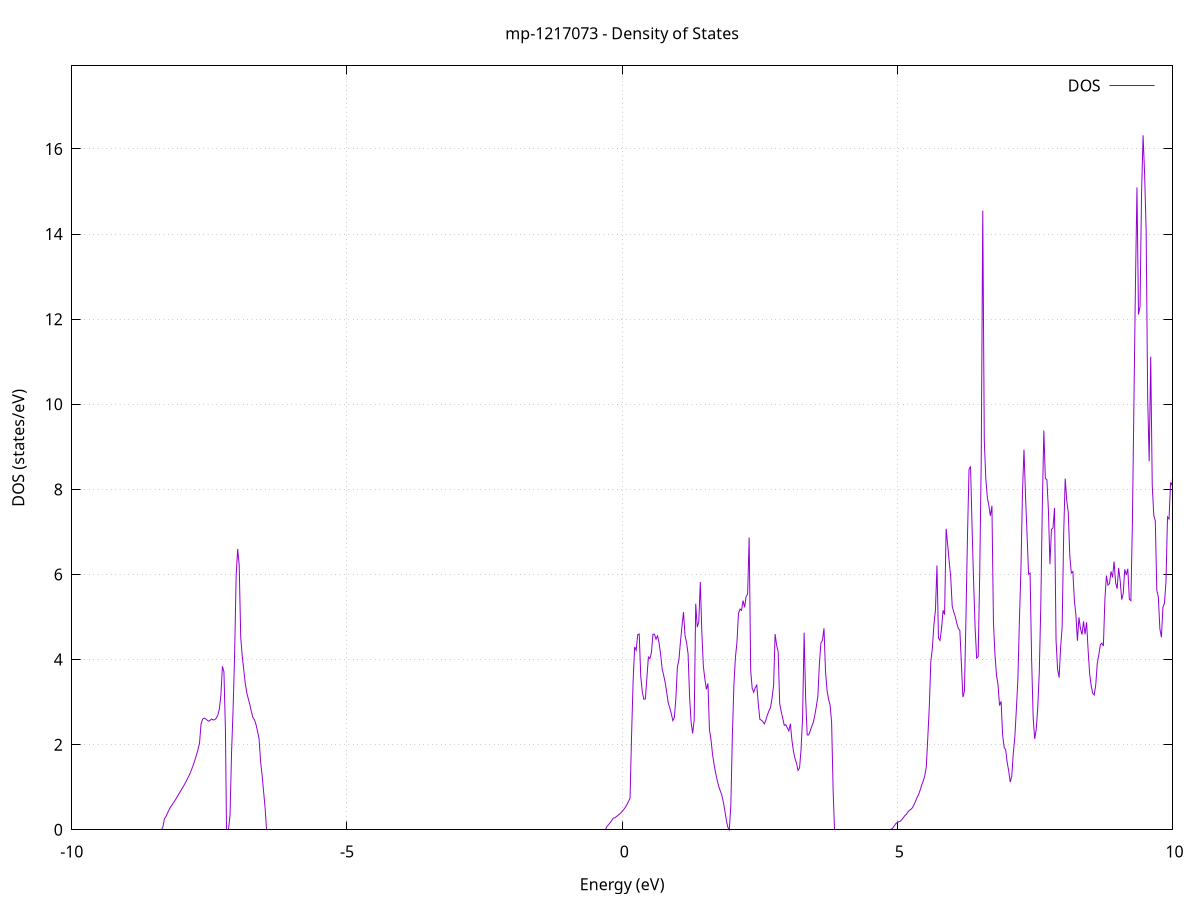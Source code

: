 set title 'mp-1217073 - Density of States'
set xlabel 'Energy (eV)'
set ylabel 'DOS (states/eV)'
set grid
set xrange [-10:10]
set yrange [0:17.953]
set xzeroaxis lt -1
set terminal png size 800,600
set output 'mp-1217073_dos_gnuplot.png'
plot '-' using 1:2 with lines title 'DOS'
-29.013500 0.000000
-28.985700 0.000000
-28.958000 0.000000
-28.930200 0.000000
-28.902500 0.000000
-28.874800 0.000000
-28.847000 0.000000
-28.819300 0.000000
-28.791500 0.000000
-28.763800 0.000000
-28.736100 0.000000
-28.708300 0.000000
-28.680600 0.000000
-28.652800 0.000000
-28.625100 0.000000
-28.597300 0.000000
-28.569600 0.000000
-28.541900 0.000000
-28.514100 0.000000
-28.486400 0.000000
-28.458600 0.000000
-28.430900 0.000000
-28.403100 0.000000
-28.375400 0.000000
-28.347700 0.000000
-28.319900 0.000000
-28.292200 0.000000
-28.264400 0.000000
-28.236700 0.000000
-28.208900 0.000000
-28.181200 0.000000
-28.153500 0.000000
-28.125700 0.000000
-28.098000 0.000000
-28.070200 0.000000
-28.042500 0.000000
-28.014700 0.000000
-27.987000 0.000000
-27.959300 0.000000
-27.931500 0.000000
-27.903800 0.000000
-27.876000 0.000000
-27.848300 0.000000
-27.820500 0.000000
-27.792800 0.000000
-27.765100 0.000000
-27.737300 0.000000
-27.709600 0.000000
-27.681800 0.000000
-27.654100 0.000000
-27.626300 0.000000
-27.598600 0.000000
-27.570900 0.000000
-27.543100 0.000000
-27.515400 0.000000
-27.487600 0.000000
-27.459900 0.000000
-27.432200 0.000000
-27.404400 0.000000
-27.376700 0.000000
-27.348900 0.000000
-27.321200 0.000000
-27.293400 0.000000
-27.265700 0.000000
-27.238000 0.000000
-27.210200 0.000000
-27.182500 0.000000
-27.154700 0.000000
-27.127000 0.000000
-27.099200 0.000000
-27.071500 0.000000
-27.043800 0.000000
-27.016000 0.000000
-26.988300 0.000000
-26.960500 0.000000
-26.932800 0.000000
-26.905000 0.000000
-26.877300 0.000000
-26.849600 0.000000
-26.821800 0.000000
-26.794100 0.000000
-26.766300 0.000000
-26.738600 0.000000
-26.710800 0.000000
-26.683100 0.000000
-26.655400 0.000000
-26.627600 0.000000
-26.599900 0.000000
-26.572100 0.000000
-26.544400 0.000000
-26.516600 0.000000
-26.488900 2.263200
-26.461200 12.007600
-26.433400 28.419900
-26.405700 24.962400
-26.377900 76.908900
-26.350200 57.160800
-26.322400 76.453400
-26.294700 61.469600
-26.267000 30.597400
-26.239200 41.291300
-26.211500 14.433000
-26.183700 80.265800
-26.156000 10.773900
-26.128300 62.231400
-26.100500 0.000000
-26.072800 0.000000
-26.045000 0.000000
-26.017300 0.000000
-25.989500 0.000000
-25.961800 0.000000
-25.934100 0.000000
-25.906300 0.000000
-25.878600 0.000000
-25.850800 0.000000
-25.823100 0.000000
-25.795300 0.000000
-25.767600 0.000000
-25.739900 0.000000
-25.712100 0.000000
-25.684400 0.000000
-25.656600 0.000000
-25.628900 0.000000
-25.601100 0.000000
-25.573400 0.000000
-25.545700 0.000000
-25.517900 0.000000
-25.490200 0.000000
-25.462400 0.000000
-25.434700 0.000000
-25.406900 0.000000
-25.379200 0.000000
-25.351500 0.000000
-25.323700 0.000000
-25.296000 0.000000
-25.268200 0.000000
-25.240500 0.000000
-25.212700 0.000000
-25.185000 0.000000
-25.157300 0.000000
-25.129500 0.000000
-25.101800 0.000000
-25.074000 0.000000
-25.046300 0.000000
-25.018500 0.000000
-24.990800 0.000000
-24.963100 0.000000
-24.935300 0.000000
-24.907600 0.000000
-24.879800 0.000000
-24.852100 0.000000
-24.824400 0.000000
-24.796600 0.000000
-24.768900 0.000000
-24.741100 0.000000
-24.713400 0.000000
-24.685600 0.000000
-24.657900 0.000000
-24.630200 0.000000
-24.602400 0.000000
-24.574700 0.000000
-24.546900 0.000000
-24.519200 0.000000
-24.491400 0.000000
-24.463700 0.000000
-24.436000 0.000000
-24.408200 0.000000
-24.380500 0.000000
-24.352700 0.000000
-24.325000 0.000000
-24.297200 0.000000
-24.269500 0.000000
-24.241800 0.000000
-24.214000 0.000000
-24.186300 0.000000
-24.158500 0.000000
-24.130800 0.000000
-24.103000 0.000000
-24.075300 0.000000
-24.047600 0.000000
-24.019800 0.000000
-23.992100 0.000000
-23.964300 0.000000
-23.936600 0.000000
-23.908800 0.000000
-23.881100 0.000000
-23.853400 0.000000
-23.825600 0.000000
-23.797900 0.000000
-23.770100 0.000000
-23.742400 0.000000
-23.714600 0.000000
-23.686900 0.000000
-23.659200 0.000000
-23.631400 0.000000
-23.603700 0.000000
-23.575900 0.000000
-23.548200 0.000000
-23.520400 0.000000
-23.492700 0.000000
-23.465000 0.000000
-23.437200 0.000000
-23.409500 0.000000
-23.381700 0.000000
-23.354000 0.000000
-23.326300 0.000000
-23.298500 0.000000
-23.270800 0.000000
-23.243000 0.000000
-23.215300 0.000000
-23.187500 0.000000
-23.159800 0.000000
-23.132100 0.000000
-23.104300 0.000000
-23.076600 0.000000
-23.048800 0.000000
-23.021100 0.000000
-22.993300 0.000000
-22.965600 0.000000
-22.937900 0.000000
-22.910100 0.000000
-22.882400 0.000000
-22.854600 0.000000
-22.826900 0.000000
-22.799100 0.000000
-22.771400 0.000000
-22.743700 0.000000
-22.715900 0.000000
-22.688200 0.000000
-22.660400 0.000000
-22.632700 0.000000
-22.604900 0.000000
-22.577200 0.000000
-22.549500 0.000000
-22.521700 0.000000
-22.494000 0.000000
-22.466200 0.000000
-22.438500 0.000000
-22.410700 0.000000
-22.383000 0.000000
-22.355300 0.000000
-22.327500 0.000000
-22.299800 0.000000
-22.272000 0.000000
-22.244300 0.000000
-22.216500 0.000000
-22.188800 0.000000
-22.161100 0.000000
-22.133300 0.000000
-22.105600 0.000000
-22.077800 0.000000
-22.050100 0.000000
-22.022400 0.000000
-21.994600 0.000000
-21.966900 0.000000
-21.939100 0.000000
-21.911400 0.000000
-21.883600 0.000000
-21.855900 0.000000
-21.828200 0.000000
-21.800400 0.000000
-21.772700 0.000000
-21.744900 0.000000
-21.717200 0.000000
-21.689400 0.000000
-21.661700 0.000000
-21.634000 0.000000
-21.606200 0.000000
-21.578500 0.000000
-21.550700 0.000000
-21.523000 0.000000
-21.495200 0.000000
-21.467500 0.000000
-21.439800 0.000000
-21.412000 0.000000
-21.384300 0.000000
-21.356500 0.000000
-21.328800 0.000000
-21.301000 0.000000
-21.273300 0.000000
-21.245600 0.000000
-21.217800 0.000000
-21.190100 0.000000
-21.162300 0.000000
-21.134600 0.000000
-21.106800 0.000000
-21.079100 0.000000
-21.051400 0.000000
-21.023600 0.000000
-20.995900 0.000000
-20.968100 0.000000
-20.940400 0.000000
-20.912600 0.000000
-20.884900 0.000000
-20.857200 0.000000
-20.829400 0.000000
-20.801700 0.000000
-20.773900 0.000000
-20.746200 0.000000
-20.718500 0.000000
-20.690700 0.000000
-20.663000 0.000000
-20.635200 0.000000
-20.607500 0.000000
-20.579700 0.000000
-20.552000 0.000000
-20.524300 0.000000
-20.496500 0.000000
-20.468800 0.000000
-20.441000 0.000000
-20.413300 0.000000
-20.385500 0.000000
-20.357800 0.000000
-20.330100 0.000000
-20.302300 0.000000
-20.274600 0.000000
-20.246800 0.000000
-20.219100 0.000000
-20.191300 0.000000
-20.163600 0.000000
-20.135900 0.000000
-20.108100 0.000000
-20.080400 0.000000
-20.052600 0.000000
-20.024900 0.000000
-19.997100 0.000000
-19.969400 0.000000
-19.941700 0.000000
-19.913900 0.000000
-19.886200 0.000000
-19.858400 0.000000
-19.830700 0.000000
-19.802900 0.000000
-19.775200 0.000000
-19.747500 0.000000
-19.719700 0.000000
-19.692000 0.000000
-19.664200 0.000000
-19.636500 0.000000
-19.608700 0.000000
-19.581000 0.000000
-19.553300 0.000000
-19.525500 0.000000
-19.497800 0.000000
-19.470000 0.000000
-19.442300 0.000000
-19.414600 0.000000
-19.386800 0.000000
-19.359100 0.000000
-19.331300 0.000000
-19.303600 0.000000
-19.275800 0.000000
-19.248100 0.000000
-19.220400 0.000000
-19.192600 0.000000
-19.164900 0.000000
-19.137100 0.000000
-19.109400 0.000000
-19.081600 0.000000
-19.053900 0.000000
-19.026200 0.000000
-18.998400 0.000000
-18.970700 0.000000
-18.942900 0.000000
-18.915200 0.000000
-18.887400 0.000000
-18.859700 0.000000
-18.832000 0.000000
-18.804200 0.000000
-18.776500 0.000000
-18.748700 0.000000
-18.721000 0.000000
-18.693200 0.000000
-18.665500 0.000000
-18.637800 0.000000
-18.610000 0.000000
-18.582300 0.000000
-18.554500 0.000000
-18.526800 0.000000
-18.499000 0.000000
-18.471300 0.000000
-18.443600 0.000000
-18.415800 0.000000
-18.388100 0.000000
-18.360300 0.000000
-18.332600 0.000000
-18.304800 0.000000
-18.277100 0.000000
-18.249400 0.000000
-18.221600 0.000000
-18.193900 0.000000
-18.166100 0.000000
-18.138400 0.000000
-18.110700 0.000000
-18.082900 0.000000
-18.055200 0.000000
-18.027400 0.000000
-17.999700 0.000000
-17.971900 0.000000
-17.944200 0.000000
-17.916500 0.000000
-17.888700 0.000000
-17.861000 0.000000
-17.833200 0.000000
-17.805500 0.000000
-17.777700 0.000000
-17.750000 0.000000
-17.722300 0.000000
-17.694500 0.000000
-17.666800 0.000000
-17.639000 0.000000
-17.611300 0.000000
-17.583500 0.000000
-17.555800 0.000000
-17.528100 0.000000
-17.500300 0.000000
-17.472600 0.000000
-17.444800 0.000000
-17.417100 0.000000
-17.389300 0.000000
-17.361600 0.000000
-17.333900 0.000000
-17.306100 0.000000
-17.278400 0.000000
-17.250600 0.000000
-17.222900 0.000000
-17.195100 0.000000
-17.167400 0.000000
-17.139700 0.000000
-17.111900 0.000000
-17.084200 0.000000
-17.056400 0.000000
-17.028700 0.000000
-17.000900 0.000000
-16.973200 0.000000
-16.945500 0.000000
-16.917700 0.000000
-16.890000 0.000000
-16.862200 0.000000
-16.834500 0.000000
-16.806800 0.000000
-16.779000 0.000000
-16.751300 0.000000
-16.723500 0.000000
-16.695800 0.000000
-16.668000 0.000000
-16.640300 0.000000
-16.612600 0.000000
-16.584800 0.000000
-16.557100 0.000000
-16.529300 0.000000
-16.501600 0.000000
-16.473800 0.000000
-16.446100 0.000000
-16.418400 0.000000
-16.390600 0.000000
-16.362900 0.000000
-16.335100 0.000000
-16.307400 0.000000
-16.279600 0.000000
-16.251900 0.000000
-16.224200 0.000000
-16.196400 0.000000
-16.168700 0.000000
-16.140900 0.000000
-16.113200 0.000000
-16.085400 0.000000
-16.057700 0.000000
-16.030000 0.000000
-16.002200 0.000000
-15.974500 0.000000
-15.946700 0.000000
-15.919000 0.000000
-15.891200 0.000000
-15.863500 0.000000
-15.835800 0.000000
-15.808000 0.000000
-15.780300 0.000000
-15.752500 0.000000
-15.724800 0.000000
-15.697000 0.000000
-15.669300 0.000000
-15.641600 0.000000
-15.613800 0.000000
-15.586100 0.000000
-15.558300 0.000000
-15.530600 0.000000
-15.502900 0.000000
-15.475100 0.000000
-15.447400 0.000000
-15.419600 0.000000
-15.391900 0.000000
-15.364100 0.000000
-15.336400 0.000000
-15.308700 0.000000
-15.280900 0.000000
-15.253200 0.000000
-15.225400 0.000000
-15.197700 0.000000
-15.169900 0.000000
-15.142200 0.000000
-15.114500 0.000000
-15.086700 0.000000
-15.059000 0.000000
-15.031200 0.000000
-15.003500 0.000000
-14.975700 0.000000
-14.948000 0.000000
-14.920300 0.000000
-14.892500 0.000000
-14.864800 0.000000
-14.837000 0.000000
-14.809300 0.000000
-14.781500 0.000000
-14.753800 0.000000
-14.726100 0.000000
-14.698300 0.000000
-14.670600 0.000000
-14.642800 0.000000
-14.615100 0.000000
-14.587300 0.000000
-14.559600 0.000000
-14.531900 0.000000
-14.504100 0.000000
-14.476400 0.000000
-14.448600 0.000000
-14.420900 0.000000
-14.393100 0.000000
-14.365400 0.000000
-14.337700 0.000000
-14.309900 0.000000
-14.282200 0.000000
-14.254400 0.000000
-14.226700 0.000000
-14.199000 0.000000
-14.171200 0.000000
-14.143500 0.000000
-14.115700 0.000000
-14.088000 0.000000
-14.060200 0.000000
-14.032500 0.000000
-14.004800 0.000000
-13.977000 0.000000
-13.949300 0.000000
-13.921500 0.000000
-13.893800 0.000000
-13.866000 0.000000
-13.838300 0.000000
-13.810600 0.000000
-13.782800 0.000000
-13.755100 0.000000
-13.727300 0.000000
-13.699600 0.000000
-13.671800 0.000000
-13.644100 0.000000
-13.616400 0.000000
-13.588600 0.000000
-13.560900 0.000000
-13.533100 0.000000
-13.505400 0.000000
-13.477600 0.000000
-13.449900 0.000000
-13.422200 0.000000
-13.394400 0.000000
-13.366700 0.000000
-13.338900 0.000000
-13.311200 0.000000
-13.283400 0.000000
-13.255700 0.000000
-13.228000 0.000000
-13.200200 0.000000
-13.172500 0.000000
-13.144700 0.000000
-13.117000 0.000000
-13.089200 0.000000
-13.061500 0.000000
-13.033800 0.000000
-13.006000 0.000000
-12.978300 0.000000
-12.950500 0.000000
-12.922800 0.000000
-12.895100 0.000000
-12.867300 0.000000
-12.839600 0.000000
-12.811800 0.000000
-12.784100 0.000000
-12.756300 0.000000
-12.728600 0.000000
-12.700900 0.000000
-12.673100 0.000000
-12.645400 0.000000
-12.617600 0.000000
-12.589900 0.000000
-12.562100 0.000000
-12.534400 0.000000
-12.506700 0.000000
-12.478900 0.000000
-12.451200 0.000000
-12.423400 0.000000
-12.395700 0.000000
-12.367900 0.000000
-12.340200 0.000000
-12.312500 0.000000
-12.284700 0.000000
-12.257000 0.000000
-12.229200 0.000000
-12.201500 0.000000
-12.173700 0.000000
-12.146000 0.000000
-12.118300 0.000000
-12.090500 0.000000
-12.062800 0.000000
-12.035000 0.000000
-12.007300 0.000000
-11.979500 0.000000
-11.951800 0.000000
-11.924100 0.000000
-11.896300 0.000000
-11.868600 0.000000
-11.840800 0.000000
-11.813100 0.000000
-11.785300 0.000000
-11.757600 0.000000
-11.729900 0.000000
-11.702100 0.000000
-11.674400 0.000000
-11.646600 0.000000
-11.618900 0.000000
-11.591200 0.000000
-11.563400 0.000000
-11.535700 0.000000
-11.507900 0.000000
-11.480200 0.000000
-11.452400 0.000000
-11.424700 0.000000
-11.397000 0.000000
-11.369200 0.000000
-11.341500 0.000000
-11.313700 0.000000
-11.286000 0.000000
-11.258200 0.000000
-11.230500 0.000000
-11.202800 0.000000
-11.175000 0.000000
-11.147300 0.000000
-11.119500 0.000000
-11.091800 0.000000
-11.064000 0.000000
-11.036300 0.000000
-11.008600 0.000000
-10.980800 0.000000
-10.953100 0.000000
-10.925300 0.000000
-10.897600 0.000000
-10.869800 0.000000
-10.842100 0.000000
-10.814400 0.000000
-10.786600 0.000000
-10.758900 0.000000
-10.731100 0.000000
-10.703400 0.000000
-10.675600 0.000000
-10.647900 0.000000
-10.620200 0.000000
-10.592400 0.000000
-10.564700 0.000000
-10.536900 0.000000
-10.509200 0.000000
-10.481400 0.000000
-10.453700 0.000000
-10.426000 0.000000
-10.398200 0.000000
-10.370500 0.000000
-10.342700 0.000000
-10.315000 0.000000
-10.287300 0.000000
-10.259500 0.000000
-10.231800 0.000000
-10.204000 0.000000
-10.176300 0.000000
-10.148500 0.000000
-10.120800 0.000000
-10.093100 0.000000
-10.065300 0.000000
-10.037600 0.000000
-10.009800 0.000000
-9.982100 0.000000
-9.954300 0.000000
-9.926600 0.000000
-9.898900 0.000000
-9.871100 0.000000
-9.843400 0.000000
-9.815600 0.000000
-9.787900 0.000000
-9.760100 0.000000
-9.732400 0.000000
-9.704700 0.000000
-9.676900 0.000000
-9.649200 0.000000
-9.621400 0.000000
-9.593700 0.000000
-9.565900 0.000000
-9.538200 0.000000
-9.510500 0.000000
-9.482700 0.000000
-9.455000 0.000000
-9.427200 0.000000
-9.399500 0.000000
-9.371700 0.000000
-9.344000 0.000000
-9.316300 0.000000
-9.288500 0.000000
-9.260800 0.000000
-9.233000 0.000000
-9.205300 0.000000
-9.177500 0.000000
-9.149800 0.000000
-9.122100 0.000000
-9.094300 0.000000
-9.066600 0.000000
-9.038800 0.000000
-9.011100 0.000000
-8.983400 0.000000
-8.955600 0.000000
-8.927900 0.000000
-8.900100 0.000000
-8.872400 0.000000
-8.844600 0.000000
-8.816900 0.000000
-8.789200 0.000000
-8.761400 0.000000
-8.733700 0.000000
-8.705900 0.000000
-8.678200 0.000000
-8.650400 0.000000
-8.622700 0.000000
-8.595000 0.000000
-8.567200 0.000000
-8.539500 0.000000
-8.511700 0.000000
-8.484000 0.000000
-8.456200 0.000000
-8.428500 0.000000
-8.400800 0.000000
-8.373000 0.000000
-8.345300 0.061100
-8.317500 0.258700
-8.289800 0.311700
-8.262000 0.388000
-8.234300 0.464200
-8.206600 0.533900
-8.178800 0.584600
-8.151100 0.641200
-8.123300 0.692500
-8.095600 0.752200
-8.067800 0.815100
-8.040100 0.874800
-8.012400 0.933600
-7.984600 0.993500
-7.956900 1.056400
-7.929100 1.122800
-7.901400 1.191400
-7.873600 1.262200
-7.845900 1.342100
-7.818200 1.434200
-7.790400 1.533700
-7.762700 1.640100
-7.734900 1.757100
-7.707200 1.884400
-7.679500 2.033800
-7.651700 2.483300
-7.624000 2.599000
-7.596200 2.625400
-7.568500 2.605300
-7.540700 2.576700
-7.513000 2.552000
-7.485300 2.573200
-7.457500 2.605200
-7.429800 2.579400
-7.402000 2.589400
-7.374300 2.626000
-7.346500 2.696900
-7.318800 2.836700
-7.291100 3.160200
-7.263300 3.841100
-7.235600 3.715200
-7.207800 2.310200
-7.180100 0.000000
-7.152300 0.000000
-7.124600 0.350400
-7.096900 1.825400
-7.069100 2.838700
-7.041400 4.116600
-7.013600 5.965600
-6.985900 6.599100
-6.958100 6.214100
-6.930400 4.521700
-6.902700 4.077600
-6.874900 3.749200
-6.847200 3.434500
-6.819400 3.210700
-6.791700 3.074200
-6.763900 2.934200
-6.736200 2.771700
-6.708500 2.636300
-6.680700 2.586300
-6.653000 2.474600
-6.625200 2.317700
-6.597500 2.146100
-6.569700 1.613300
-6.542000 1.280100
-6.514300 0.892600
-6.486500 0.498500
-6.458800 0.000000
-6.431000 0.000000
-6.403300 0.000000
-6.375600 0.000000
-6.347800 0.000000
-6.320100 0.000000
-6.292300 0.000000
-6.264600 0.000000
-6.236800 0.000000
-6.209100 0.000000
-6.181400 0.000000
-6.153600 0.000000
-6.125900 0.000000
-6.098100 0.000000
-6.070400 0.000000
-6.042600 0.000000
-6.014900 0.000000
-5.987200 0.000000
-5.959400 0.000000
-5.931700 0.000000
-5.903900 0.000000
-5.876200 0.000000
-5.848400 0.000000
-5.820700 0.000000
-5.793000 0.000000
-5.765200 0.000000
-5.737500 0.000000
-5.709700 0.000000
-5.682000 0.000000
-5.654200 0.000000
-5.626500 0.000000
-5.598800 0.000000
-5.571000 0.000000
-5.543300 0.000000
-5.515500 0.000000
-5.487800 0.000000
-5.460000 0.000000
-5.432300 0.000000
-5.404600 0.000000
-5.376800 0.000000
-5.349100 0.000000
-5.321300 0.000000
-5.293600 0.000000
-5.265800 0.000000
-5.238100 0.000000
-5.210400 0.000000
-5.182600 0.000000
-5.154900 0.000000
-5.127100 0.000000
-5.099400 0.000000
-5.071700 0.000000
-5.043900 0.000000
-5.016200 0.000000
-4.988400 0.000000
-4.960700 0.000000
-4.932900 0.000000
-4.905200 0.000000
-4.877500 0.000000
-4.849700 0.000000
-4.822000 0.000000
-4.794200 0.000000
-4.766500 0.000000
-4.738700 0.000000
-4.711000 0.000000
-4.683300 0.000000
-4.655500 0.000000
-4.627800 0.000000
-4.600000 0.000000
-4.572300 0.000000
-4.544500 0.000000
-4.516800 0.000000
-4.489100 0.000000
-4.461300 0.000000
-4.433600 0.000000
-4.405800 0.000000
-4.378100 0.000000
-4.350300 0.000000
-4.322600 0.000000
-4.294900 0.000000
-4.267100 0.000000
-4.239400 0.000000
-4.211600 0.000000
-4.183900 0.000000
-4.156100 0.000000
-4.128400 0.000000
-4.100700 0.000000
-4.072900 0.000000
-4.045200 0.000000
-4.017400 0.000000
-3.989700 0.000000
-3.961900 0.000000
-3.934200 0.000000
-3.906500 0.000000
-3.878700 0.000000
-3.851000 0.000000
-3.823200 0.000000
-3.795500 0.000000
-3.767800 0.000000
-3.740000 0.000000
-3.712300 0.000000
-3.684500 0.000000
-3.656800 0.000000
-3.629000 0.000000
-3.601300 0.000000
-3.573600 0.000000
-3.545800 0.000000
-3.518100 0.000000
-3.490300 0.000000
-3.462600 0.000000
-3.434800 0.000000
-3.407100 0.000000
-3.379400 0.000000
-3.351600 0.000000
-3.323900 0.000000
-3.296100 0.000000
-3.268400 0.000000
-3.240600 0.000000
-3.212900 0.000000
-3.185200 0.000000
-3.157400 0.000000
-3.129700 0.000000
-3.101900 0.000000
-3.074200 0.000000
-3.046400 0.000000
-3.018700 0.000000
-2.991000 0.000000
-2.963200 0.000000
-2.935500 0.000000
-2.907700 0.000000
-2.880000 0.000000
-2.852200 0.000000
-2.824500 0.000000
-2.796800 0.000000
-2.769000 0.000000
-2.741300 0.000000
-2.713500 0.000000
-2.685800 0.000000
-2.658000 0.000000
-2.630300 0.000000
-2.602600 0.000000
-2.574800 0.000000
-2.547100 0.000000
-2.519300 0.000000
-2.491600 0.000000
-2.463900 0.000000
-2.436100 0.000000
-2.408400 0.000000
-2.380600 0.000000
-2.352900 0.000000
-2.325100 0.000000
-2.297400 0.000000
-2.269700 0.000000
-2.241900 0.000000
-2.214200 0.000000
-2.186400 0.000000
-2.158700 0.000000
-2.130900 0.000000
-2.103200 0.000000
-2.075500 0.000000
-2.047700 0.000000
-2.020000 0.000000
-1.992200 0.000000
-1.964500 0.000000
-1.936700 0.000000
-1.909000 0.000000
-1.881300 0.000000
-1.853500 0.000000
-1.825800 0.000000
-1.798000 0.000000
-1.770300 0.000000
-1.742500 0.000000
-1.714800 0.000000
-1.687100 0.000000
-1.659300 0.000000
-1.631600 0.000000
-1.603800 0.000000
-1.576100 0.000000
-1.548300 0.000000
-1.520600 0.000000
-1.492900 0.000000
-1.465100 0.000000
-1.437400 0.000000
-1.409600 0.000000
-1.381900 0.000000
-1.354100 0.000000
-1.326400 0.000000
-1.298700 0.000000
-1.270900 0.000000
-1.243200 0.000000
-1.215400 0.000000
-1.187700 0.000000
-1.160000 0.000000
-1.132200 0.000000
-1.104500 0.000000
-1.076700 0.000000
-1.049000 0.000000
-1.021200 0.000000
-0.993500 0.000000
-0.965800 0.000000
-0.938000 0.000000
-0.910300 0.000000
-0.882500 0.000000
-0.854800 0.000000
-0.827000 0.000000
-0.799300 0.000000
-0.771600 0.000000
-0.743800 0.000000
-0.716100 0.000000
-0.688300 0.000000
-0.660600 0.000000
-0.632800 0.000000
-0.605100 0.000000
-0.577400 0.000000
-0.549600 0.000000
-0.521900 0.000000
-0.494100 0.000000
-0.466400 0.000000
-0.438600 0.000000
-0.410900 0.000000
-0.383200 0.000000
-0.355400 0.000000
-0.327700 0.000000
-0.299900 0.000000
-0.272200 0.084900
-0.244400 0.124300
-0.216700 0.169100
-0.189000 0.219300
-0.161200 0.274800
-0.133500 0.279600
-0.105700 0.309200
-0.078000 0.337400
-0.050200 0.364000
-0.022500 0.399100
0.005200 0.439200
0.033000 0.482700
0.060700 0.533600
0.088500 0.597900
0.116200 0.667600
0.143900 0.748800
0.171700 2.233000
0.199400 3.498300
0.227200 4.296000
0.254900 4.220200
0.282700 4.584800
0.310400 4.601700
0.338100 3.599000
0.365900 3.243900
0.393600 3.067700
0.421400 3.074600
0.449100 3.562000
0.476900 4.059400
0.504600 4.021200
0.532300 4.171700
0.560100 4.595600
0.587800 4.593800
0.615600 4.477300
0.643300 4.557100
0.671100 4.393300
0.698800 4.126700
0.726500 3.784000
0.754300 3.631200
0.782000 3.455900
0.809800 3.227100
0.837500 2.981800
0.865300 2.864500
0.893000 2.732600
0.920700 2.564800
0.948500 2.640900
0.976200 3.084300
1.004000 3.830100
1.031700 3.996500
1.059500 4.419900
1.087200 4.780600
1.114900 5.118700
1.142700 4.561700
1.170400 4.401600
1.198200 4.132000
1.225900 3.114800
1.253700 2.517800
1.281400 2.264700
1.309100 2.583500
1.336900 5.313200
1.364600 4.762800
1.392400 4.886300
1.420100 5.823900
1.447800 4.638400
1.475600 3.841200
1.503300 3.537300
1.531100 3.301400
1.558800 3.441200
1.586600 2.344700
1.614300 2.127300
1.642000 1.774800
1.669800 1.542100
1.697500 1.340500
1.725300 1.172900
1.753000 1.031800
1.780800 0.922500
1.808500 0.827200
1.836200 0.667900
1.864000 0.462700
1.891700 0.238800
1.919500 0.063500
1.947200 0.000000
1.975000 0.580300
2.002700 2.211000
2.030400 3.395500
2.058200 4.051800
2.085900 4.403700
2.113700 5.084400
2.141400 5.187700
2.169200 5.154900
2.196900 5.387300
2.224600 5.228300
2.252400 5.478400
2.280100 5.541700
2.307900 6.869400
2.335600 3.742200
2.363400 3.319600
2.391100 3.233400
2.418800 3.346000
2.446600 3.400200
2.474300 2.955200
2.502100 2.596200
2.529800 2.576300
2.557600 2.539600
2.585300 2.489100
2.613000 2.586200
2.640800 2.704000
2.668500 2.797900
2.696300 2.874200
2.724000 3.101000
2.751700 3.391100
2.779500 4.600100
2.807200 4.335400
2.835000 4.181300
2.862700 2.967900
2.890500 2.777500
2.918200 2.616300
2.945900 2.454200
2.973700 2.470400
3.001400 2.394700
3.029200 2.322600
3.056900 2.491700
3.084700 2.106500
3.112400 1.847900
3.140100 1.676900
3.167900 1.567900
3.195600 1.396100
3.223400 1.452900
3.251100 1.894200
3.278900 2.646500
3.306600 4.633500
3.334300 3.091500
3.362100 2.229000
3.389800 2.228500
3.417600 2.323300
3.445300 2.433000
3.473100 2.522900
3.500800 2.693000
3.528500 2.900700
3.556300 3.135500
3.584000 3.905400
3.611800 4.391200
3.639500 4.452600
3.667300 4.734300
3.695000 3.726400
3.722700 3.279700
3.750500 3.065700
3.778200 2.934700
3.806000 2.528800
3.833700 0.914500
3.861500 0.000000
3.889200 0.000000
3.916900 0.000000
3.944700 0.000000
3.972400 0.000000
4.000200 0.000000
4.027900 0.000000
4.055600 0.000000
4.083400 0.000000
4.111100 0.000000
4.138900 0.000000
4.166600 0.000000
4.194400 0.000000
4.222100 0.000000
4.249800 0.000000
4.277600 0.000000
4.305300 0.000000
4.333100 0.000000
4.360800 0.000000
4.388600 0.000000
4.416300 0.000000
4.444000 0.000000
4.471800 0.000000
4.499500 0.000000
4.527300 0.000000
4.555000 0.000000
4.582800 0.000000
4.610500 0.000000
4.638200 0.000000
4.666000 0.000000
4.693700 0.000000
4.721500 0.000000
4.749200 0.000000
4.777000 0.000000
4.804700 0.000000
4.832400 0.000000
4.860200 0.002500
4.887900 0.014900
4.915700 0.037800
4.943400 0.087300
4.971200 0.142700
4.998900 0.171900
5.026600 0.186800
5.054400 0.199200
5.082100 0.237900
5.109900 0.283100
5.137600 0.335000
5.165400 0.363800
5.193100 0.420200
5.220800 0.459100
5.248600 0.480600
5.276300 0.522100
5.304100 0.592100
5.331800 0.672300
5.359500 0.761200
5.387300 0.831500
5.415000 0.933500
5.442800 1.053800
5.470500 1.144200
5.498300 1.270000
5.526000 1.472500
5.553700 2.159800
5.581500 2.909400
5.609200 3.959300
5.637000 4.267100
5.664700 4.820000
5.692500 5.154500
5.720200 6.209900
5.747900 4.504600
5.775700 4.450100
5.803400 4.729700
5.831200 5.158600
5.858900 5.056500
5.886700 7.075100
5.914400 6.702200
5.942100 6.311900
5.969900 5.950400
5.997600 5.251300
6.025400 5.115900
6.053100 5.008900
6.080900 4.851000
6.108600 4.732300
6.136300 4.684100
6.164100 3.906800
6.191800 3.118000
6.219600 3.260200
6.247300 4.986400
6.275100 6.915200
6.302800 8.468200
6.330500 8.540300
6.358300 7.102800
6.386000 5.825900
6.413800 4.740000
6.441500 4.035700
6.469300 4.071200
6.497000 5.990500
6.524700 8.670500
6.552500 14.550100
6.580200 9.148200
6.608000 8.245800
6.635700 7.811000
6.663400 7.615300
6.691200 7.378000
6.718900 7.614300
6.746700 4.867200
6.774400 4.113800
6.802200 3.627800
6.829900 3.404700
6.857600 2.920100
6.885400 3.019800
6.913100 2.237100
6.940900 1.940000
6.968600 1.879900
6.996400 1.581800
7.024100 1.379400
7.051800 1.122200
7.079600 1.258200
7.107300 1.801700
7.135100 2.174300
7.162800 2.829000
7.190600 3.530000
7.218300 4.923400
7.246000 6.114800
7.273800 7.924700
7.301500 8.933400
7.329300 7.848700
7.357000 6.950400
7.384800 6.007700
7.412500 6.032900
7.440200 4.005200
7.468000 2.648300
7.495700 2.137100
7.523500 2.357700
7.551200 2.860300
7.579000 3.684800
7.606700 5.242000
7.634400 7.589200
7.662200 9.382600
7.689900 8.255100
7.717700 8.227500
7.745400 7.509900
7.773200 6.241700
7.800900 7.058300
7.828600 7.095700
7.856400 7.563500
7.884100 4.452100
7.911900 3.778600
7.939600 3.577100
7.967300 4.285100
7.995100 4.770800
8.022800 6.958000
8.050600 8.253600
8.078300 7.736300
8.106100 7.463000
8.133800 6.438100
8.161500 6.035000
8.189300 6.068300
8.217000 5.388700
8.244800 5.050600
8.272500 4.441200
8.300300 4.992600
8.328000 4.725500
8.355700 4.587200
8.383500 4.898200
8.411200 4.594500
8.439000 4.876700
8.466700 4.222600
8.494500 3.662900
8.522200 3.390700
8.549900 3.210200
8.577700 3.168800
8.605400 3.405000
8.633200 3.912800
8.660900 4.112200
8.688700 4.345700
8.716400 4.387000
8.744100 4.318300
8.771900 5.418900
8.799600 5.974200
8.827400 5.750300
8.855100 5.782900
8.882900 6.072900
8.910600 5.930700
8.938300 6.304700
8.966100 5.806200
8.993800 5.665000
9.021600 6.153700
9.049300 5.853900
9.077100 5.408800
9.104800 5.549500
9.132500 6.121900
9.160300 5.991300
9.188000 6.135400
9.215800 5.419500
9.243500 5.384100
9.271200 7.192100
9.299000 10.019200
9.326700 12.805900
9.354500 15.094700
9.382200 12.110200
9.410000 12.300200
9.437700 14.947200
9.465400 16.321300
9.493200 15.413700
9.520900 14.097000
9.548700 10.163400
9.576400 8.662400
9.604200 11.119900
9.631900 8.099000
9.659600 7.387600
9.687400 7.258700
9.715100 5.626400
9.742900 5.470300
9.770600 4.723000
9.798400 4.526000
9.826100 5.229800
9.853800 5.323600
9.881600 5.835800
9.909300 7.351900
9.937100 7.302300
9.964800 8.164700
9.992600 8.094800
10.020300 8.777600
10.048000 5.472800
10.075800 4.732200
10.103500 4.423000
10.131300 3.646700
10.159000 3.023400
10.186800 2.995200
10.214500 3.050400
10.242200 2.379200
10.270000 1.156900
10.297700 0.969200
10.325500 1.026100
10.353200 1.148600
10.381000 2.249300
10.408700 2.781300
10.436400 3.196700
10.464200 4.600300
10.491900 5.071300
10.519700 4.728000
10.547400 4.043500
10.575100 3.889500
10.602900 3.851200
10.630600 3.751300
10.658400 3.437300
10.686100 3.285700
10.713900 3.168500
10.741600 3.108100
10.769300 3.080300
10.797100 2.826300
10.824800 2.417800
10.852600 2.157800
10.880300 1.946800
10.908100 1.799000
10.935800 1.622100
10.963500 1.503300
10.991300 1.477500
11.019000 1.621300
11.046800 1.176500
11.074500 1.065800
11.102300 0.959600
11.130000 0.767100
11.157700 0.637400
11.185500 0.558700
11.213200 0.442900
11.241000 0.439100
11.268700 0.448000
11.296500 0.873600
11.324200 0.969100
11.351900 1.191100
11.379700 1.466300
11.407400 1.593500
11.435200 1.785600
11.462900 2.032200
11.490700 2.290100
11.518400 2.579900
11.546100 2.956700
11.573900 3.436600
11.601600 3.757600
11.629400 4.005000
11.657100 4.416900
11.684900 4.744200
11.712600 4.687400
11.740300 4.028200
11.768100 3.665700
11.795800 3.543800
11.823600 3.557800
11.851300 3.268900
11.879000 2.887900
11.906800 2.664700
11.934500 2.599200
11.962300 1.426500
11.990000 1.172800
12.017800 1.403200
12.045500 1.705800
12.073200 1.937300
12.101000 2.238000
12.128700 2.521900
12.156500 2.806800
12.184200 2.946200
12.212000 3.341900
12.239700 2.988000
12.267400 2.900300
12.295200 2.775900
12.322900 2.777900
12.350700 2.441900
12.378400 2.331700
12.406200 2.264200
12.433900 2.457900
12.461600 2.511000
12.489400 2.222900
12.517100 2.048700
12.544900 1.841200
12.572600 1.628400
12.600400 1.407100
12.628100 1.219700
12.655800 1.101400
12.683600 0.984700
12.711300 0.905500
12.739100 0.838500
12.766800 0.778100
12.794600 0.716200
12.822300 0.664800
12.850000 0.814900
12.877800 1.136400
12.905500 1.473100
12.933300 1.680400
12.961000 1.877400
12.988800 1.996300
13.016500 2.028800
13.044200 2.231400
13.072000 2.457400
13.099700 2.745600
13.127500 3.103900
13.155200 3.169500
13.182900 2.598700
13.210700 2.569600
13.238400 2.448600
13.266200 2.279300
13.293900 2.379500
13.321700 2.771700
13.349400 2.738500
13.377100 2.643700
13.404900 2.441200
13.432600 2.348200
13.460400 2.459000
13.488100 2.699000
13.515900 2.908000
13.543600 2.971000
13.571300 2.996300
13.599100 3.097900
13.626800 3.255100
13.654600 3.117200
13.682300 2.751700
13.710100 2.558000
13.737800 2.574700
13.765500 2.493200
13.793300 2.563900
13.821000 2.707800
13.848800 2.773500
13.876500 2.811300
13.904300 2.941400
13.932000 3.610600
13.959700 3.341400
13.987500 3.505300
14.015200 3.698300
14.043000 3.755700
14.070700 3.718900
14.098500 3.605200
14.126200 3.481700
14.153900 3.405400
14.181700 3.482300
14.209400 3.616600
14.237200 3.875100
14.264900 4.361700
14.292700 4.719200
14.320400 4.782000
14.348100 4.349000
14.375900 3.440500
14.403600 3.041700
14.431400 2.667900
14.459100 2.595300
14.486800 2.221500
14.514600 2.076600
14.542300 1.942200
14.570100 1.856400
14.597800 1.825000
14.625600 1.802700
14.653300 2.169500
14.681000 2.478300
14.708800 3.056600
14.736500 3.056300
14.764300 3.171800
14.792000 3.249600
14.819800 3.151700
14.847500 3.173100
14.875200 2.981300
14.903000 2.841500
14.930700 2.816000
14.958500 2.860500
14.986200 2.828000
15.014000 3.161500
15.041700 2.955500
15.069400 2.268900
15.097200 2.105000
15.124900 1.989700
15.152700 1.962100
15.180400 1.983600
15.208200 2.070800
15.235900 2.245200
15.263600 2.429800
15.291400 2.609900
15.319100 2.813500
15.346900 2.609600
15.374600 2.882600
15.402400 3.155600
15.430100 3.460900
15.457800 3.596300
15.485600 3.338600
15.513300 2.995300
15.541100 2.821600
15.568800 2.883400
15.596600 3.031700
15.624300 3.100700
15.652000 2.898600
15.679800 2.639200
15.707500 2.513800
15.735300 2.333700
15.763000 2.137600
15.790700 1.941700
15.818500 1.489600
15.846200 1.504100
15.874000 1.603800
15.901700 1.744200
15.929500 1.858500
15.957200 1.921500
15.984900 2.040200
16.012700 2.450900
16.040400 3.338200
16.068200 3.299700
16.095900 3.174800
16.123700 3.226000
16.151400 3.250400
16.179100 3.197200
16.206900 2.918600
16.234600 2.879000
16.262400 2.878600
16.290100 2.837300
16.317900 2.801700
16.345600 2.849200
16.373300 2.830300
16.401100 2.699900
16.428800 2.588200
16.456600 2.676700
16.484300 2.766200
16.512100 2.988200
16.539800 3.837500
16.567500 4.273800
16.595300 3.986700
16.623000 4.035000
16.650800 4.024300
16.678500 3.984400
16.706300 4.011600
16.734000 3.861600
16.761700 3.727300
16.789500 3.509100
16.817200 3.191000
16.845000 2.948600
16.872700 2.759300
16.900500 2.706100
16.928200 2.843200
16.955900 2.755400
16.983700 2.836300
17.011400 2.838300
17.039200 2.780300
17.066900 2.968500
17.094600 3.234500
17.122400 3.332500
17.150100 3.407500
17.177900 3.562700
17.205600 3.749900
17.233400 4.113800
17.261100 4.559400
17.288800 4.585000
17.316600 4.355900
17.344300 4.218300
17.372100 3.966300
17.399800 3.854000
17.427600 4.082400
17.455300 4.424600
17.483000 4.615900
17.510800 4.482400
17.538500 4.432100
17.566300 4.520700
17.594000 4.231100
17.621800 3.962000
17.649500 3.610900
17.677200 3.308500
17.705000 3.159700
17.732700 3.119200
17.760500 3.141100
17.788200 3.188000
17.816000 3.284000
17.843700 3.584400
17.871400 3.972200
17.899200 4.756000
17.926900 4.568900
17.954700 4.365800
17.982400 4.290200
18.010200 4.208000
18.037900 4.018300
18.065600 3.748300
18.093400 3.608200
18.121100 3.347800
18.148900 3.788100
18.176600 3.352000
18.204400 3.535000
18.232100 3.572300
18.259800 3.527800
18.287600 3.579600
18.315300 3.482400
18.343100 3.373600
18.370800 3.467900
18.398500 3.741300
18.426300 3.368000
18.454000 3.164700
18.481800 3.368300
18.509500 3.123000
18.537300 3.062000
18.565000 2.997000
18.592700 2.851800
18.620500 2.865400
18.648200 2.779300
18.676000 2.643800
18.703700 2.349500
18.731500 2.201100
18.759200 2.198000
18.786900 2.371300
18.814700 2.618900
18.842400 2.798100
18.870200 3.056500
18.897900 3.134800
18.925700 3.482900
18.953400 3.631100
18.981100 3.841300
19.008900 3.568100
19.036600 3.317700
19.064400 3.355200
19.092100 3.783200
19.119900 4.105500
19.147600 3.438700
19.175300 3.039100
19.203100 2.763200
19.230800 2.367700
19.258600 2.077700
19.286300 1.855600
19.314100 1.654800
19.341800 1.482700
19.369500 1.338000
19.397300 1.232800
19.425000 1.225300
19.452800 1.467700
19.480500 1.586800
19.508300 1.762100
19.536000 2.040500
19.563700 2.319500
19.591500 2.532100
19.619200 2.861200
19.647000 3.236700
19.674700 3.544100
19.702400 3.625300
19.730200 2.753300
19.757900 2.903200
19.785700 2.912400
19.813400 2.866200
19.841200 2.864400
19.868900 3.029600
19.896600 3.034500
19.924400 2.984100
19.952100 2.969600
19.979900 3.073300
20.007600 3.302600
20.035400 3.336600
20.063100 3.363900
20.090800 3.422900
20.118600 3.164700
20.146300 3.042400
20.174100 2.973000
20.201800 2.935800
20.229600 2.931100
20.257300 2.958400
20.285000 2.949700
20.312800 3.030000
20.340500 3.118100
20.368300 3.207600
20.396000 3.235600
20.423800 3.291500
20.451500 3.361300
20.479200 3.411700
20.507000 3.612900
20.534700 3.701400
20.562500 3.345800
20.590200 3.325200
20.618000 3.691400
20.645700 3.247300
20.673400 3.129500
20.701200 3.071500
20.728900 3.132800
20.756700 3.211100
20.784400 3.275000
20.812200 3.330000
20.839900 3.293500
20.867600 3.094700
20.895400 2.991000
20.923100 2.884100
20.950900 2.818100
20.978600 2.787300
21.006300 2.818300
21.034100 2.796900
21.061800 2.719800
21.089600 2.600200
21.117300 2.469300
21.145100 2.349500
21.172800 2.264500
21.200500 2.184100
21.228300 2.146300
21.256000 2.107300
21.283800 1.906100
21.311500 1.844800
21.339300 1.858300
21.367000 1.932300
21.394700 2.020600
21.422500 2.119000
21.450200 2.215700
21.478000 2.308700
21.505700 2.387100
21.533500 2.418900
21.561200 2.393800
21.588900 2.237000
21.616700 2.091000
21.644400 1.976000
21.672200 1.909000
21.699900 1.888700
21.727700 1.908400
21.755400 1.979100
21.783100 2.109400
21.810900 2.196600
21.838600 2.069800
21.866400 2.028400
21.894100 1.983000
21.921900 2.015900
21.949600 2.126300
21.977300 2.093600
22.005100 2.043400
22.032800 1.961900
22.060600 1.911500
22.088300 1.879200
22.116100 1.849400
22.143800 1.822700
22.171500 1.801500
22.199300 1.801000
22.227000 1.818000
22.254800 1.845200
22.282500 1.883200
22.310200 2.182700
22.338000 1.692700
22.365700 1.694800
22.393500 1.682700
22.421200 1.673800
22.449000 1.676500
22.476700 1.657200
22.504400 1.458300
22.532200 1.370600
22.559900 1.334400
22.587700 1.292900
22.615400 1.240300
22.643200 1.181000
22.670900 1.115500
22.698600 1.049400
22.726400 0.940100
22.754100 0.822900
22.781900 0.723800
22.809600 0.651000
22.837400 0.596000
22.865100 0.555200
22.892800 0.520900
22.920600 0.485900
22.948300 0.447000
22.976100 0.409200
23.003800 0.372400
23.031600 0.336700
23.059300 0.302100
23.087000 0.268600
23.114800 0.259900
23.142500 0.180100
23.170300 0.120500
23.198000 0.161300
23.225800 0.091000
23.253500 0.053200
23.281200 0.040000
23.309000 0.036800
23.336700 0.033700
23.364500 0.030700
23.392200 0.027800
23.420000 0.025100
23.447700 0.022600
23.475400 0.020100
23.503200 0.017900
23.530900 0.015700
23.558700 0.013700
23.586400 0.011800
23.614100 0.010100
23.641900 0.008500
23.669600 0.007000
23.697400 0.005700
23.725100 0.004500
23.752900 0.003500
23.780600 0.002600
23.808300 0.001800
23.836100 0.001200
23.863800 0.000700
23.891600 0.000300
23.919300 0.000100
23.947100 0.000000
23.974800 0.000000
24.002500 0.000000
24.030300 0.000000
24.058000 0.000000
24.085800 0.000000
24.113500 0.000000
24.141300 0.000000
24.169000 0.000000
24.196700 0.000000
24.224500 0.000000
24.252200 0.000000
24.280000 0.000000
24.307700 0.000000
24.335500 0.000000
24.363200 0.000000
24.390900 0.000000
24.418700 0.000000
24.446400 0.000000
24.474200 0.000000
24.501900 0.000000
24.529700 0.000000
24.557400 0.000000
24.585100 0.000000
24.612900 0.000000
24.640600 0.000000
24.668400 0.000000
24.696100 0.000000
24.723900 0.000000
24.751600 0.000000
24.779300 0.000000
24.807100 0.000000
24.834800 0.000000
24.862600 0.000000
24.890300 0.000000
24.918000 0.000000
24.945800 0.000000
24.973500 0.000000
25.001300 0.000000
25.029000 0.000000
25.056800 0.000000
25.084500 0.000000
25.112200 0.000000
25.140000 0.000000
25.167700 0.000000
25.195500 0.000000
25.223200 0.000000
25.251000 0.000000
25.278700 0.000000
25.306400 0.000000
25.334200 0.000000
25.361900 0.000000
25.389700 0.000000
25.417400 0.000000
25.445200 0.000000
25.472900 0.000000
25.500600 0.000000
25.528400 0.000000
25.556100 0.000000
25.583900 0.000000
25.611600 0.000000
25.639400 0.000000
25.667100 0.000000
25.694800 0.000000
25.722600 0.000000
25.750300 0.000000
25.778100 0.000000
25.805800 0.000000
25.833600 0.000000
25.861300 0.000000
25.889000 0.000000
25.916800 0.000000
25.944500 0.000000
25.972300 0.000000
26.000000 0.000000
26.027800 0.000000
26.055500 0.000000
26.083200 0.000000
26.111000 0.000000
26.138700 0.000000
26.166500 0.000000
26.194200 0.000000
26.221900 0.000000
26.249700 0.000000
26.277400 0.000000
26.305200 0.000000
26.332900 0.000000
26.360700 0.000000
26.388400 0.000000
26.416100 0.000000
26.443900 0.000000
26.471600 0.000000
e
